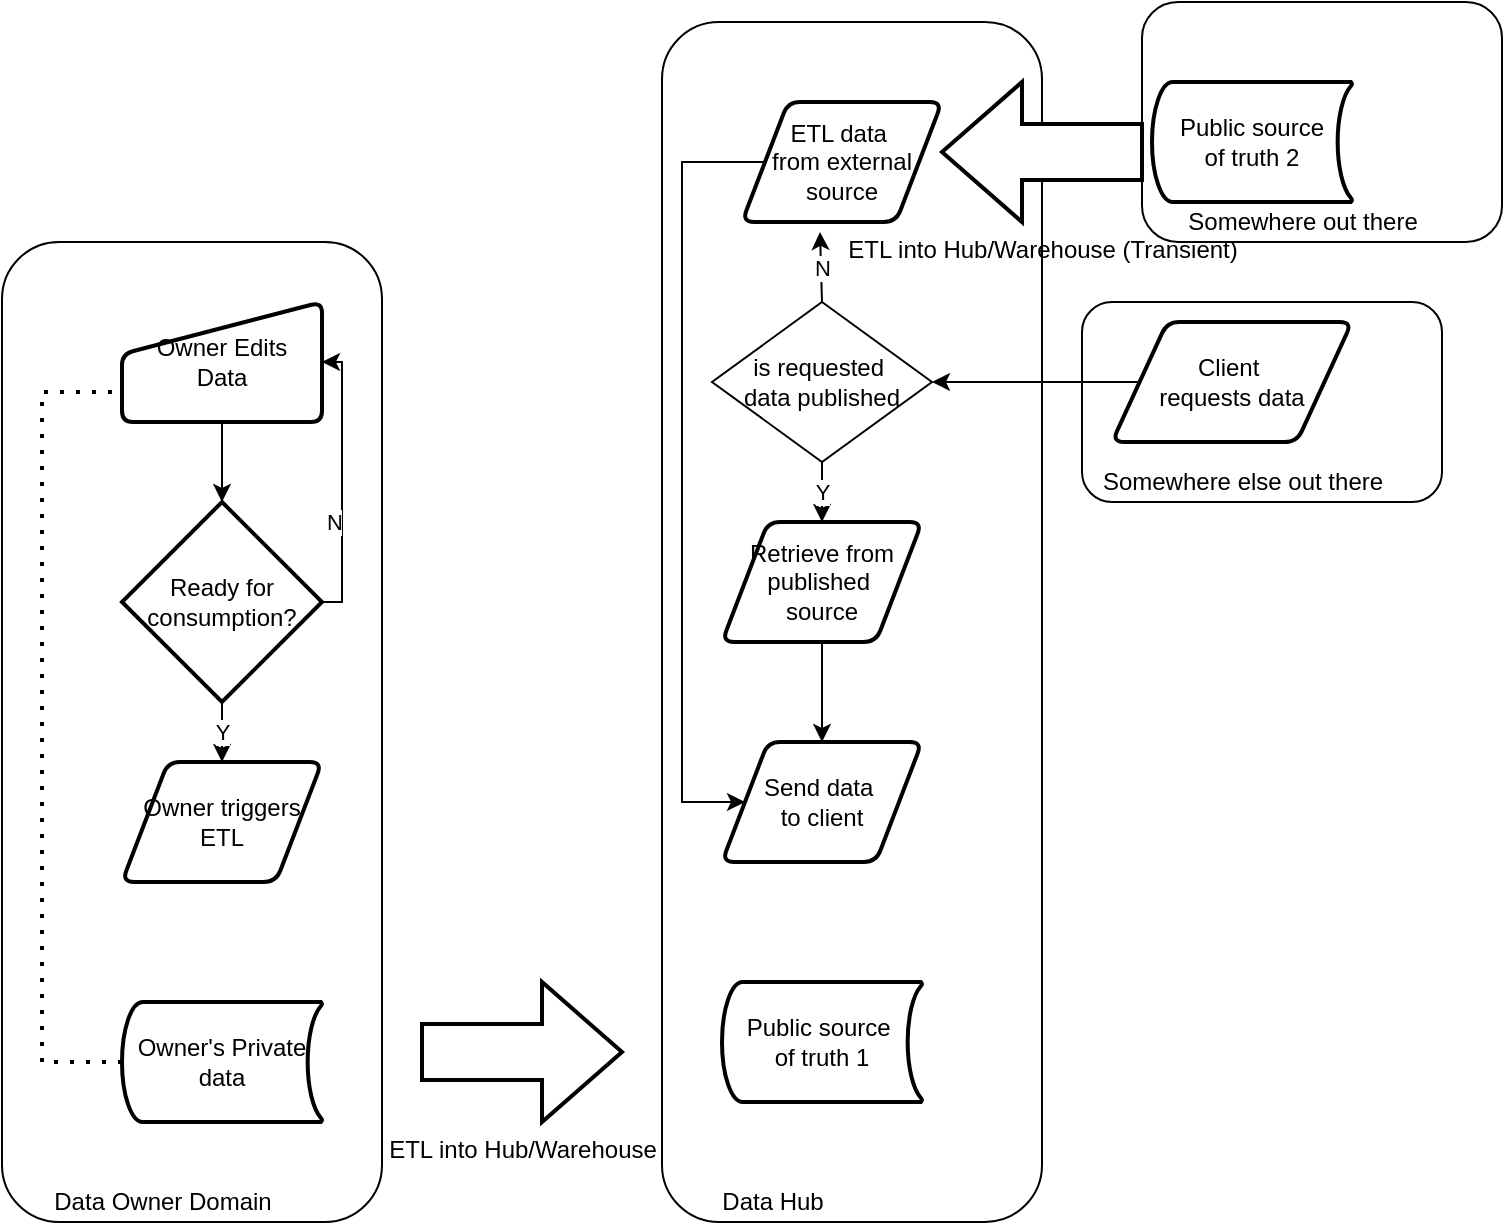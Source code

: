 <mxfile version="15.4.0" type="device"><diagram id="rfdAkvQyqAlIjoBkHAch" name="Page-1"><mxGraphModel dx="1086" dy="846" grid="1" gridSize="10" guides="1" tooltips="1" connect="1" arrows="1" fold="1" page="1" pageScale="1" pageWidth="850" pageHeight="1100" math="0" shadow="0"><root><mxCell id="0"/><mxCell id="1" parent="0"/><mxCell id="2H39370N2H24_KykCazR-38" value="" style="rounded=1;whiteSpace=wrap;html=1;fontColor=default;strokeColor=default;fillColor=default;" parent="1" vertex="1"><mxGeometry x="560" y="180" width="180" height="100" as="geometry"/></mxCell><mxCell id="2H39370N2H24_KykCazR-36" value="" style="rounded=1;whiteSpace=wrap;html=1;fontColor=default;strokeColor=default;fillColor=default;" parent="1" vertex="1"><mxGeometry x="590" y="30" width="180" height="120" as="geometry"/></mxCell><mxCell id="2H39370N2H24_KykCazR-31" value="" style="rounded=1;whiteSpace=wrap;html=1;fontColor=default;strokeColor=default;fillColor=default;" parent="1" vertex="1"><mxGeometry x="20" y="150" width="190" height="490" as="geometry"/></mxCell><mxCell id="2H39370N2H24_KykCazR-30" value="" style="rounded=1;whiteSpace=wrap;html=1;fontColor=default;strokeColor=default;fillColor=default;" parent="1" vertex="1"><mxGeometry x="350" y="40" width="190" height="600" as="geometry"/></mxCell><mxCell id="2H39370N2H24_KykCazR-5" value="Owner Edits &lt;br&gt;Data" style="html=1;strokeWidth=2;shape=manualInput;whiteSpace=wrap;rounded=1;size=26;arcSize=11;fontColor=default;fillColor=default;strokeColor=default;" parent="1" vertex="1"><mxGeometry x="80" y="180" width="100" height="60" as="geometry"/></mxCell><mxCell id="2H39370N2H24_KykCazR-6" value="Ready for consumption?" style="strokeWidth=2;html=1;shape=mxgraph.flowchart.decision;whiteSpace=wrap;fontColor=default;fillColor=default;strokeColor=default;" parent="1" vertex="1"><mxGeometry x="80" y="280" width="100" height="100" as="geometry"/></mxCell><mxCell id="2H39370N2H24_KykCazR-8" value="Owner triggers&lt;br&gt;ETL" style="shape=parallelogram;html=1;strokeWidth=2;perimeter=parallelogramPerimeter;whiteSpace=wrap;rounded=1;arcSize=12;size=0.23;fontColor=default;fillColor=default;strokeColor=default;" parent="1" vertex="1"><mxGeometry x="80" y="410" width="100" height="60" as="geometry"/></mxCell><mxCell id="2H39370N2H24_KykCazR-9" value="Owner's Private data" style="strokeWidth=2;html=1;shape=mxgraph.flowchart.stored_data;whiteSpace=wrap;fontColor=default;fillColor=default;strokeColor=default;" parent="1" vertex="1"><mxGeometry x="80" y="530" width="100" height="60" as="geometry"/></mxCell><mxCell id="2H39370N2H24_KykCazR-10" value="ETL into Hub/Warehouse" style="verticalLabelPosition=bottom;verticalAlign=top;html=1;strokeWidth=2;shape=mxgraph.arrows2.arrow;dy=0.6;dx=40;notch=0;fontColor=default;fillColor=default;strokeColor=default;" parent="1" vertex="1"><mxGeometry x="230" y="520" width="100" height="70" as="geometry"/></mxCell><mxCell id="2H39370N2H24_KykCazR-11" value="Public source&amp;nbsp;&lt;br&gt;of truth 1" style="strokeWidth=2;html=1;shape=mxgraph.flowchart.stored_data;whiteSpace=wrap;fontColor=default;fillColor=default;strokeColor=default;" parent="1" vertex="1"><mxGeometry x="380" y="520" width="100" height="60" as="geometry"/></mxCell><mxCell id="2H39370N2H24_KykCazR-12" value="Client&amp;nbsp;&lt;br&gt;requests data" style="shape=parallelogram;html=1;strokeWidth=2;perimeter=parallelogramPerimeter;whiteSpace=wrap;rounded=1;arcSize=12;size=0.23;fontColor=default;fillColor=default;strokeColor=default;" parent="1" vertex="1"><mxGeometry x="575" y="190" width="120" height="60" as="geometry"/></mxCell><mxCell id="2H39370N2H24_KykCazR-13" value="is requested&amp;nbsp;&lt;br&gt;data published" style="rhombus;whiteSpace=wrap;html=1;fontColor=default;strokeColor=default;fillColor=default;" parent="1" vertex="1"><mxGeometry x="375" y="180" width="110" height="80" as="geometry"/></mxCell><mxCell id="2H39370N2H24_KykCazR-14" value="Retrieve from&lt;br&gt;published&amp;nbsp;&lt;br&gt;source" style="shape=parallelogram;html=1;strokeWidth=2;perimeter=parallelogramPerimeter;whiteSpace=wrap;rounded=1;arcSize=12;size=0.23;fontColor=default;fillColor=default;strokeColor=default;" parent="1" vertex="1"><mxGeometry x="380" y="290" width="100" height="60" as="geometry"/></mxCell><mxCell id="2H39370N2H24_KykCazR-17" value="" style="endArrow=classic;html=1;rounded=0;labelBackgroundColor=default;fontColor=default;strokeColor=default;entryX=1;entryY=0.5;entryDx=0;entryDy=0;" parent="1" source="2H39370N2H24_KykCazR-12" target="2H39370N2H24_KykCazR-13" edge="1"><mxGeometry width="50" height="50" relative="1" as="geometry"><mxPoint x="400" y="370" as="sourcePoint"/><mxPoint x="450" y="320" as="targetPoint"/></mxGeometry></mxCell><mxCell id="2H39370N2H24_KykCazR-18" value="ETL data&amp;nbsp;&lt;br&gt;from external&lt;br&gt;source" style="shape=parallelogram;html=1;strokeWidth=2;perimeter=parallelogramPerimeter;whiteSpace=wrap;rounded=1;arcSize=12;size=0.23;fontColor=default;fillColor=default;strokeColor=default;" parent="1" vertex="1"><mxGeometry x="390" y="80" width="100" height="60" as="geometry"/></mxCell><mxCell id="2H39370N2H24_KykCazR-19" value="Y" style="endArrow=classic;html=1;rounded=0;labelBackgroundColor=default;fontColor=default;strokeColor=default;exitX=0.5;exitY=1;exitDx=0;exitDy=0;entryX=0.5;entryY=0;entryDx=0;entryDy=0;" parent="1" source="2H39370N2H24_KykCazR-13" target="2H39370N2H24_KykCazR-14" edge="1"><mxGeometry width="50" height="50" relative="1" as="geometry"><mxPoint x="310" y="210" as="sourcePoint"/><mxPoint x="450" y="290" as="targetPoint"/></mxGeometry></mxCell><mxCell id="2H39370N2H24_KykCazR-20" value="N" style="endArrow=classic;html=1;rounded=0;labelBackgroundColor=default;fontColor=default;strokeColor=default;exitX=0.5;exitY=0;exitDx=0;exitDy=0;entryX=0.39;entryY=1.083;entryDx=0;entryDy=0;entryPerimeter=0;" parent="1" source="2H39370N2H24_KykCazR-13" target="2H39370N2H24_KykCazR-18" edge="1"><mxGeometry width="50" height="50" relative="1" as="geometry"><mxPoint x="400" y="340" as="sourcePoint"/><mxPoint x="423.846" y="60" as="targetPoint"/></mxGeometry></mxCell><mxCell id="2H39370N2H24_KykCazR-21" value="" style="endArrow=classic;html=1;rounded=0;labelBackgroundColor=default;fontColor=default;strokeColor=default;exitX=0.5;exitY=1;exitDx=0;exitDy=0;" parent="1" source="2H39370N2H24_KykCazR-5" target="2H39370N2H24_KykCazR-6" edge="1"><mxGeometry width="50" height="50" relative="1" as="geometry"><mxPoint x="400" y="340" as="sourcePoint"/><mxPoint x="450" y="290" as="targetPoint"/></mxGeometry></mxCell><mxCell id="2H39370N2H24_KykCazR-22" value="Y" style="endArrow=classic;html=1;rounded=0;labelBackgroundColor=default;fontColor=default;strokeColor=default;exitX=0.5;exitY=1;exitDx=0;exitDy=0;exitPerimeter=0;entryX=0.5;entryY=0;entryDx=0;entryDy=0;" parent="1" source="2H39370N2H24_KykCazR-6" target="2H39370N2H24_KykCazR-8" edge="1"><mxGeometry width="50" height="50" relative="1" as="geometry"><mxPoint x="400" y="340" as="sourcePoint"/><mxPoint x="450" y="290" as="targetPoint"/></mxGeometry></mxCell><mxCell id="2H39370N2H24_KykCazR-24" value="Public source&lt;br&gt;of truth 2" style="strokeWidth=2;html=1;shape=mxgraph.flowchart.stored_data;whiteSpace=wrap;fontColor=default;fillColor=default;strokeColor=default;" parent="1" vertex="1"><mxGeometry x="595" y="70" width="100" height="60" as="geometry"/></mxCell><mxCell id="2H39370N2H24_KykCazR-29" value="" style="endArrow=none;dashed=1;html=1;dashPattern=1 3;strokeWidth=2;rounded=0;labelBackgroundColor=default;fontColor=default;strokeColor=default;entryX=0;entryY=0.75;entryDx=0;entryDy=0;exitX=0;exitY=0.5;exitDx=0;exitDy=0;exitPerimeter=0;" parent="1" source="2H39370N2H24_KykCazR-9" target="2H39370N2H24_KykCazR-5" edge="1"><mxGeometry width="50" height="50" relative="1" as="geometry"><mxPoint x="30" y="225" as="sourcePoint"/><mxPoint x="680" y="470" as="targetPoint"/><Array as="points"><mxPoint x="40" y="560"/><mxPoint x="40" y="225"/></Array></mxGeometry></mxCell><mxCell id="2H39370N2H24_KykCazR-33" value="Data Owner Domain" style="text;html=1;resizable=0;autosize=1;align=center;verticalAlign=middle;points=[];fillColor=none;strokeColor=none;rounded=0;fontColor=default;" parent="1" vertex="1"><mxGeometry x="40" y="620" width="120" height="20" as="geometry"/></mxCell><mxCell id="2H39370N2H24_KykCazR-34" value="Data Hub" style="text;html=1;resizable=0;autosize=1;align=center;verticalAlign=middle;points=[];fillColor=none;strokeColor=none;rounded=0;fontColor=default;" parent="1" vertex="1"><mxGeometry x="370" y="620" width="70" height="20" as="geometry"/></mxCell><mxCell id="2H39370N2H24_KykCazR-35" value="ETL into Hub/Warehouse (Transient)" style="verticalLabelPosition=bottom;verticalAlign=top;html=1;strokeWidth=2;shape=mxgraph.arrows2.arrow;dy=0.6;dx=40;notch=0;fontColor=default;fillColor=default;strokeColor=default;direction=west;" parent="1" vertex="1"><mxGeometry x="490" y="70" width="100" height="70" as="geometry"/></mxCell><mxCell id="2H39370N2H24_KykCazR-37" value="Somewhere out there" style="text;html=1;resizable=0;autosize=1;align=center;verticalAlign=middle;points=[];fillColor=none;strokeColor=none;rounded=0;fontColor=default;" parent="1" vertex="1"><mxGeometry x="605" y="130" width="130" height="20" as="geometry"/></mxCell><mxCell id="2H39370N2H24_KykCazR-39" value="Somewhere else out there" style="text;html=1;resizable=0;autosize=1;align=center;verticalAlign=middle;points=[];fillColor=none;strokeColor=none;rounded=0;fontColor=default;" parent="1" vertex="1"><mxGeometry x="560" y="260" width="160" height="20" as="geometry"/></mxCell><mxCell id="7GfQnrSwxSa9HsCmcO_Q-3" value="" style="endArrow=classic;html=1;rounded=0;edgeStyle=orthogonalEdgeStyle;entryX=1;entryY=0.5;entryDx=0;entryDy=0;" edge="1" parent="1" target="2H39370N2H24_KykCazR-5"><mxGeometry width="50" height="50" relative="1" as="geometry"><mxPoint x="180" y="330" as="sourcePoint"/><mxPoint x="230" y="280" as="targetPoint"/><Array as="points"><mxPoint x="190" y="330"/><mxPoint x="190" y="210"/></Array></mxGeometry></mxCell><mxCell id="7GfQnrSwxSa9HsCmcO_Q-4" value="N" style="edgeLabel;html=1;align=center;verticalAlign=middle;resizable=0;points=[];" vertex="1" connectable="0" parent="7GfQnrSwxSa9HsCmcO_Q-3"><mxGeometry x="-0.286" y="4" relative="1" as="geometry"><mxPoint as="offset"/></mxGeometry></mxCell><mxCell id="7GfQnrSwxSa9HsCmcO_Q-5" value="Send data&amp;nbsp;&lt;br&gt;to client" style="shape=parallelogram;html=1;strokeWidth=2;perimeter=parallelogramPerimeter;whiteSpace=wrap;rounded=1;arcSize=12;size=0.23;" vertex="1" parent="1"><mxGeometry x="380" y="400" width="100" height="60" as="geometry"/></mxCell><mxCell id="7GfQnrSwxSa9HsCmcO_Q-9" value="" style="endArrow=classic;html=1;rounded=0;edgeStyle=orthogonalEdgeStyle;exitX=0.5;exitY=1;exitDx=0;exitDy=0;" edge="1" parent="1" source="2H39370N2H24_KykCazR-14" target="7GfQnrSwxSa9HsCmcO_Q-5"><mxGeometry width="50" height="50" relative="1" as="geometry"><mxPoint x="400" y="460" as="sourcePoint"/><mxPoint x="450" y="410" as="targetPoint"/></mxGeometry></mxCell><mxCell id="7GfQnrSwxSa9HsCmcO_Q-10" value="" style="endArrow=classic;html=1;rounded=0;edgeStyle=orthogonalEdgeStyle;exitX=0;exitY=0.5;exitDx=0;exitDy=0;entryX=0;entryY=0.5;entryDx=0;entryDy=0;" edge="1" parent="1" source="2H39370N2H24_KykCazR-18" target="7GfQnrSwxSa9HsCmcO_Q-5"><mxGeometry width="50" height="50" relative="1" as="geometry"><mxPoint x="400" y="450" as="sourcePoint"/><mxPoint x="450" y="400" as="targetPoint"/><Array as="points"><mxPoint x="360" y="110"/><mxPoint x="360" y="430"/></Array></mxGeometry></mxCell></root></mxGraphModel></diagram></mxfile>